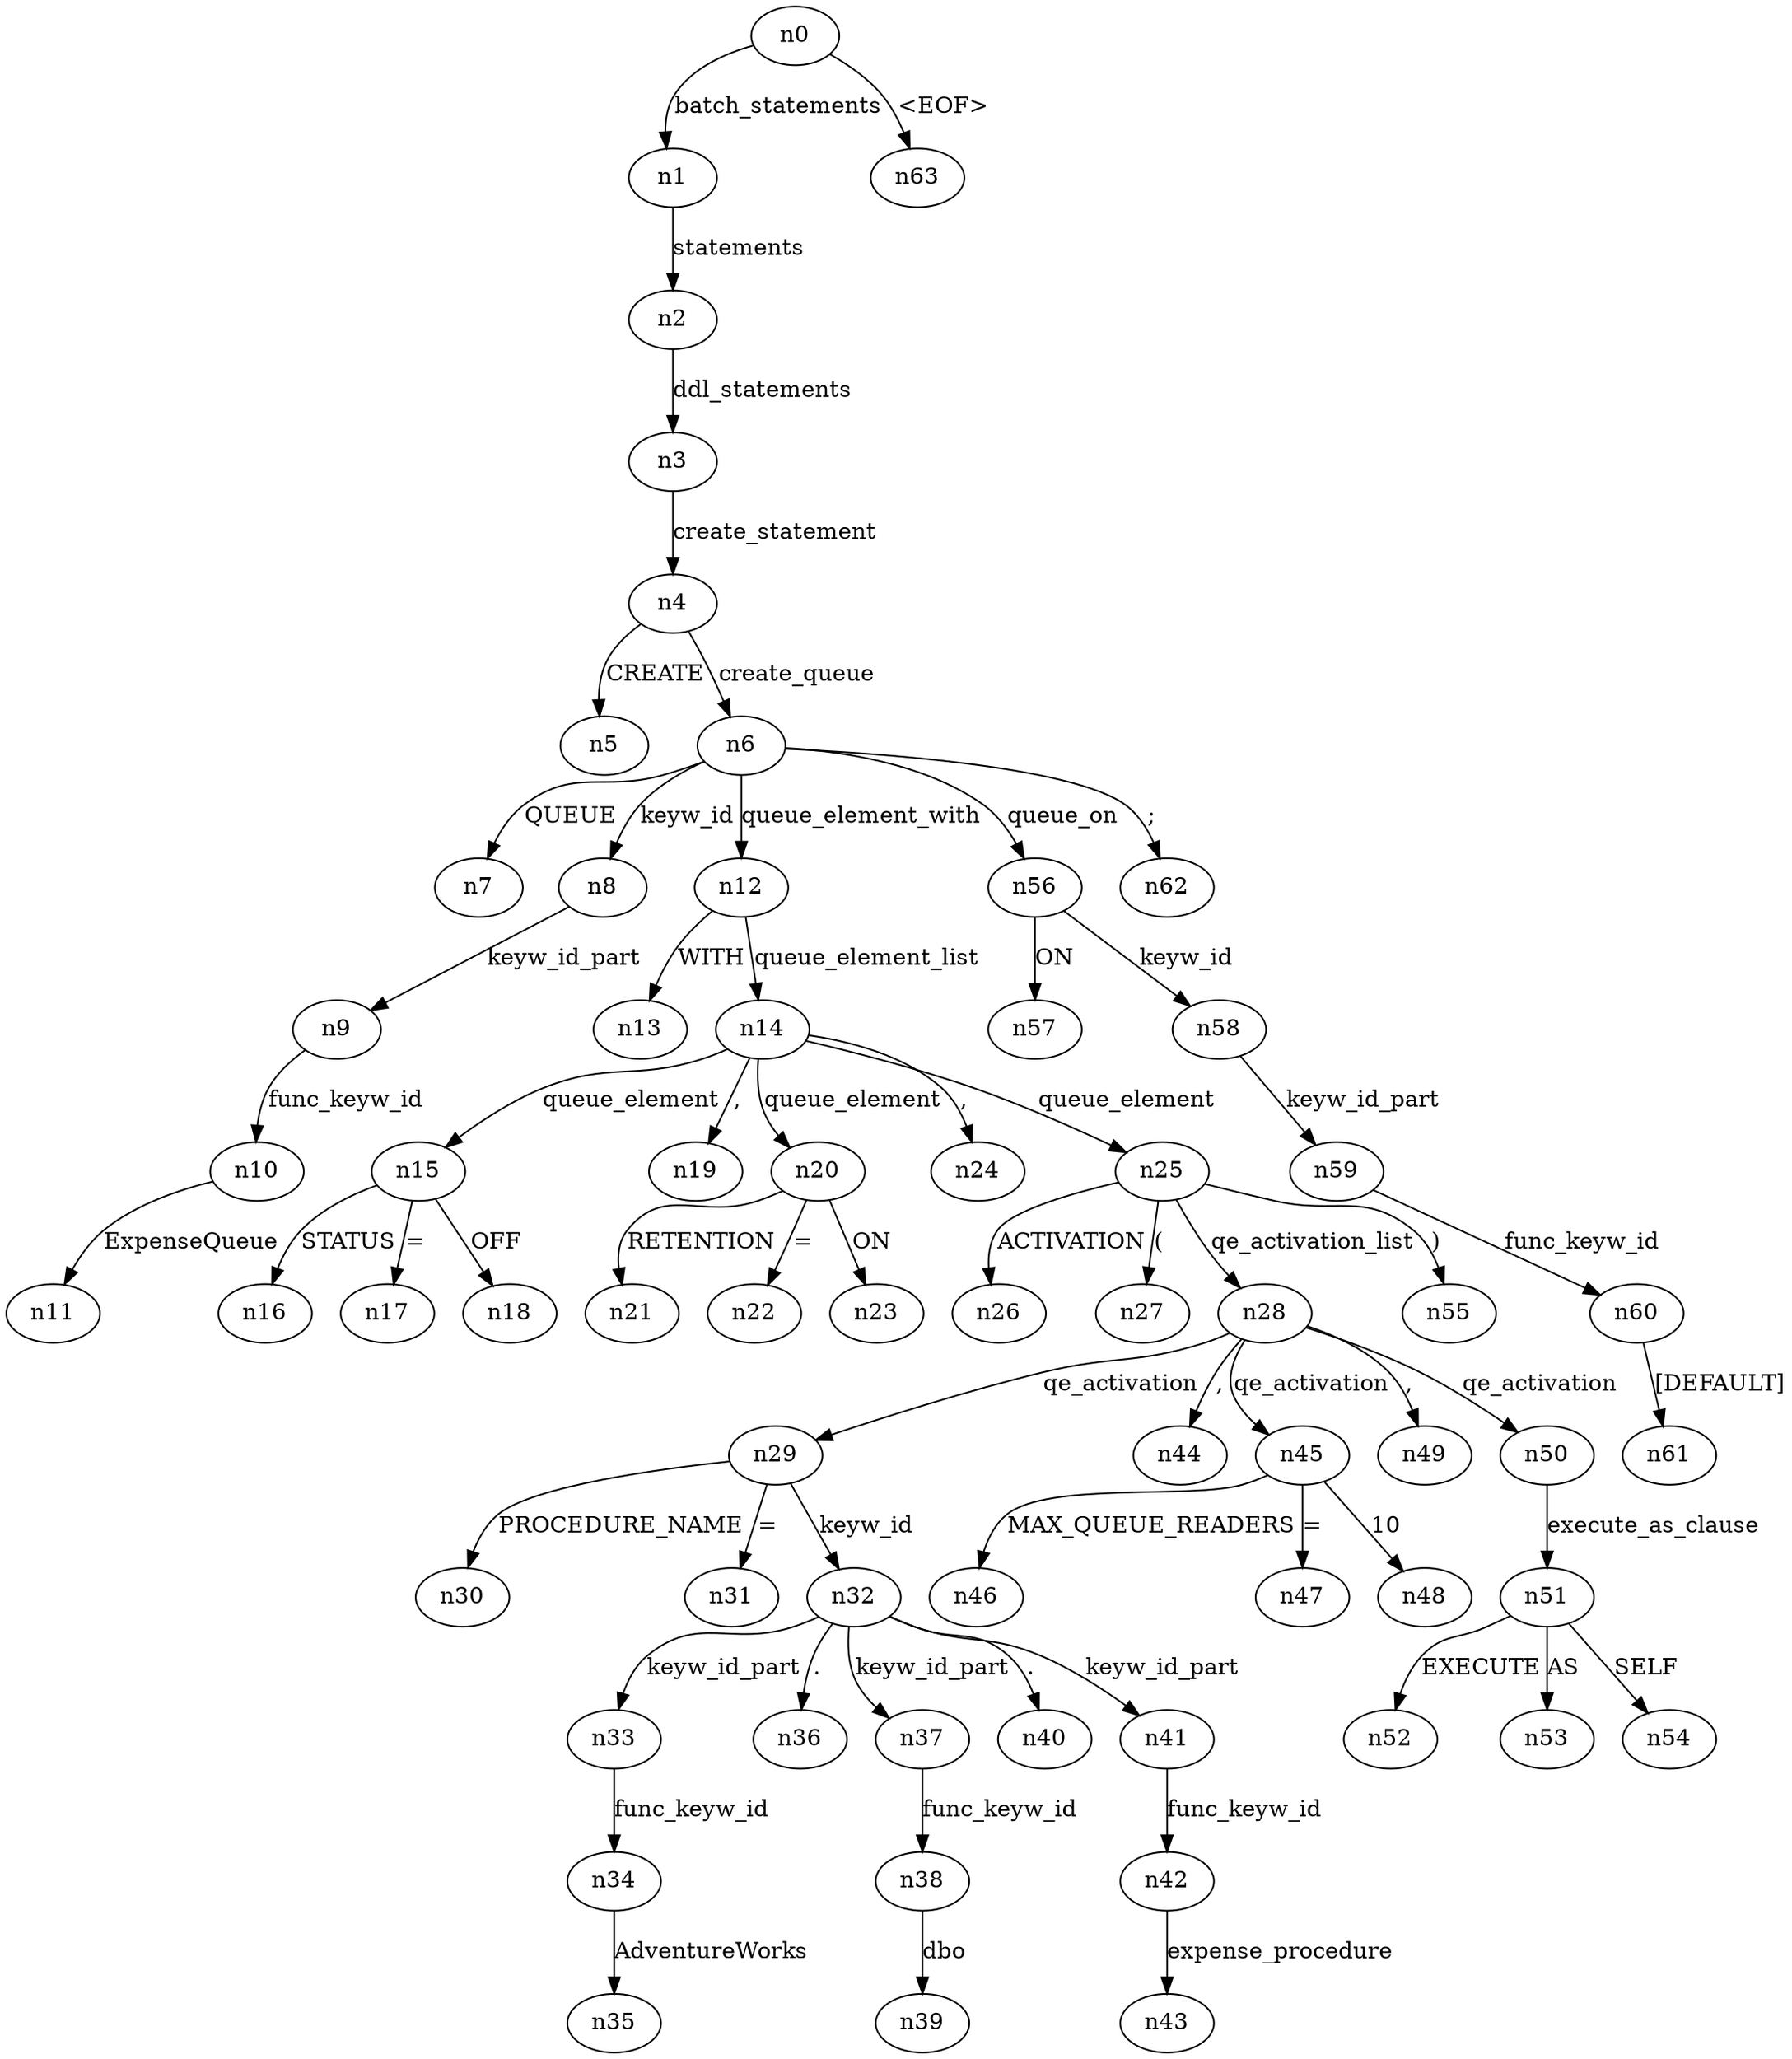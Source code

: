 digraph ParseTree {
  n0 -> n1 [label="batch_statements"];
  n1 -> n2 [label="statements"];
  n2 -> n3 [label="ddl_statements"];
  n3 -> n4 [label="create_statement"];
  n4 -> n5 [label="CREATE"];
  n4 -> n6 [label="create_queue"];
  n6 -> n7 [label="QUEUE"];
  n6 -> n8 [label="keyw_id"];
  n8 -> n9 [label="keyw_id_part"];
  n9 -> n10 [label="func_keyw_id"];
  n10 -> n11 [label="ExpenseQueue"];
  n6 -> n12 [label="queue_element_with"];
  n12 -> n13 [label="WITH"];
  n12 -> n14 [label="queue_element_list"];
  n14 -> n15 [label="queue_element"];
  n15 -> n16 [label="STATUS"];
  n15 -> n17 [label="="];
  n15 -> n18 [label="OFF"];
  n14 -> n19 [label=","];
  n14 -> n20 [label="queue_element"];
  n20 -> n21 [label="RETENTION"];
  n20 -> n22 [label="="];
  n20 -> n23 [label="ON"];
  n14 -> n24 [label=","];
  n14 -> n25 [label="queue_element"];
  n25 -> n26 [label="ACTIVATION"];
  n25 -> n27 [label="("];
  n25 -> n28 [label="qe_activation_list"];
  n28 -> n29 [label="qe_activation"];
  n29 -> n30 [label="PROCEDURE_NAME"];
  n29 -> n31 [label="="];
  n29 -> n32 [label="keyw_id"];
  n32 -> n33 [label="keyw_id_part"];
  n33 -> n34 [label="func_keyw_id"];
  n34 -> n35 [label="AdventureWorks"];
  n32 -> n36 [label="."];
  n32 -> n37 [label="keyw_id_part"];
  n37 -> n38 [label="func_keyw_id"];
  n38 -> n39 [label="dbo"];
  n32 -> n40 [label="."];
  n32 -> n41 [label="keyw_id_part"];
  n41 -> n42 [label="func_keyw_id"];
  n42 -> n43 [label="expense_procedure"];
  n28 -> n44 [label=","];
  n28 -> n45 [label="qe_activation"];
  n45 -> n46 [label="MAX_QUEUE_READERS"];
  n45 -> n47 [label="="];
  n45 -> n48 [label="10"];
  n28 -> n49 [label=","];
  n28 -> n50 [label="qe_activation"];
  n50 -> n51 [label="execute_as_clause"];
  n51 -> n52 [label="EXECUTE"];
  n51 -> n53 [label="AS"];
  n51 -> n54 [label="SELF"];
  n25 -> n55 [label=")"];
  n6 -> n56 [label="queue_on"];
  n56 -> n57 [label="ON"];
  n56 -> n58 [label="keyw_id"];
  n58 -> n59 [label="keyw_id_part"];
  n59 -> n60 [label="func_keyw_id"];
  n60 -> n61 [label="[DEFAULT]"];
  n6 -> n62 [label=";"];
  n0 -> n63 [label="<EOF>"];
}